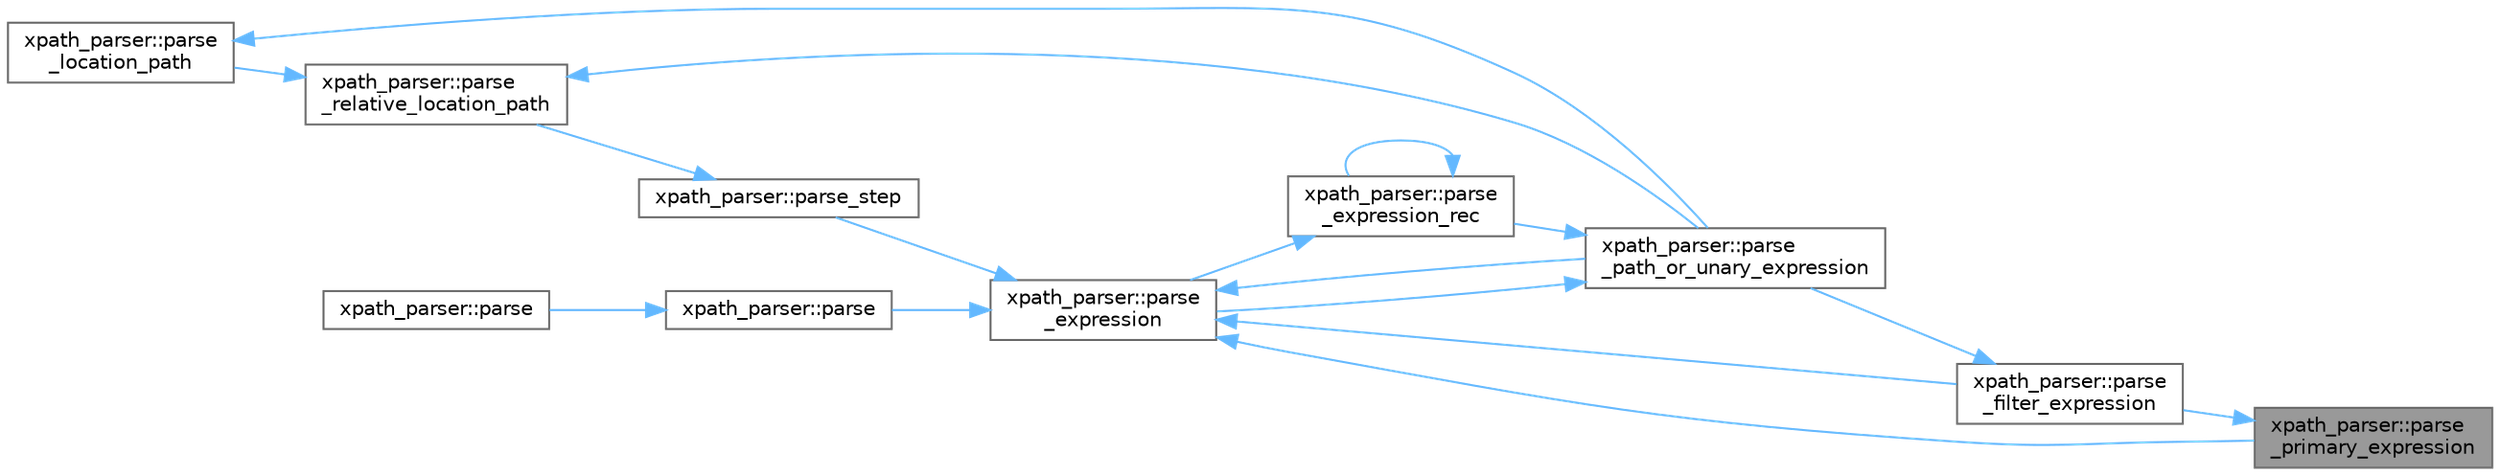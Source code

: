 digraph "xpath_parser::parse_primary_expression"
{
 // INTERACTIVE_SVG=YES
 // LATEX_PDF_SIZE
  bgcolor="transparent";
  edge [fontname=Helvetica,fontsize=10,labelfontname=Helvetica,labelfontsize=10];
  node [fontname=Helvetica,fontsize=10,shape=box,height=0.2,width=0.4];
  rankdir="RL";
  Node1 [id="Node000001",label="xpath_parser::parse\l_primary_expression",height=0.2,width=0.4,color="gray40", fillcolor="grey60", style="filled", fontcolor="black",tooltip=" "];
  Node1 -> Node2 [id="edge1_Node000001_Node000002",dir="back",color="steelblue1",style="solid",tooltip=" "];
  Node2 [id="Node000002",label="xpath_parser::parse\l_filter_expression",height=0.2,width=0.4,color="grey40", fillcolor="white", style="filled",URL="$dc/dea/structxpath__parser.html#a61a425d990a56d5db8cd14405835a5b6",tooltip=" "];
  Node2 -> Node3 [id="edge2_Node000002_Node000003",dir="back",color="steelblue1",style="solid",tooltip=" "];
  Node3 [id="Node000003",label="xpath_parser::parse\l_path_or_unary_expression",height=0.2,width=0.4,color="grey40", fillcolor="white", style="filled",URL="$dc/dea/structxpath__parser.html#ab5275305ebaac95fd68a3186b737aaa7",tooltip=" "];
  Node3 -> Node4 [id="edge3_Node000003_Node000004",dir="back",color="steelblue1",style="solid",tooltip=" "];
  Node4 [id="Node000004",label="xpath_parser::parse\l_expression",height=0.2,width=0.4,color="grey40", fillcolor="white", style="filled",URL="$dc/dea/structxpath__parser.html#a7738e256011ca842dc2a0beba78562ed",tooltip=" "];
  Node4 -> Node5 [id="edge4_Node000004_Node000005",dir="back",color="steelblue1",style="solid",tooltip=" "];
  Node5 [id="Node000005",label="xpath_parser::parse",height=0.2,width=0.4,color="grey40", fillcolor="white", style="filled",URL="$dc/dea/structxpath__parser.html#aa3fe0e7d23131b3943d8248646ecd362",tooltip=" "];
  Node5 -> Node6 [id="edge5_Node000005_Node000006",dir="back",color="steelblue1",style="solid",tooltip=" "];
  Node6 [id="Node000006",label="xpath_parser::parse",height=0.2,width=0.4,color="grey40", fillcolor="white", style="filled",URL="$dc/dea/structxpath__parser.html#aad773be8b591966eb535018fcc2b6a66",tooltip=" "];
  Node4 -> Node2 [id="edge6_Node000004_Node000002",dir="back",color="steelblue1",style="solid",tooltip=" "];
  Node4 -> Node3 [id="edge7_Node000004_Node000003",dir="back",color="steelblue1",style="solid",tooltip=" "];
  Node4 -> Node1 [id="edge8_Node000004_Node000001",dir="back",color="steelblue1",style="solid",tooltip=" "];
  Node4 -> Node7 [id="edge9_Node000004_Node000007",dir="back",color="steelblue1",style="solid",tooltip=" "];
  Node7 [id="Node000007",label="xpath_parser::parse_step",height=0.2,width=0.4,color="grey40", fillcolor="white", style="filled",URL="$dc/dea/structxpath__parser.html#a0b226e2905970c868ab6a80d76da3a95",tooltip=" "];
  Node7 -> Node8 [id="edge10_Node000007_Node000008",dir="back",color="steelblue1",style="solid",tooltip=" "];
  Node8 [id="Node000008",label="xpath_parser::parse\l_relative_location_path",height=0.2,width=0.4,color="grey40", fillcolor="white", style="filled",URL="$dc/dea/structxpath__parser.html#aebea559423376001c89b19216dfc3012",tooltip=" "];
  Node8 -> Node9 [id="edge11_Node000008_Node000009",dir="back",color="steelblue1",style="solid",tooltip=" "];
  Node9 [id="Node000009",label="xpath_parser::parse\l_location_path",height=0.2,width=0.4,color="grey40", fillcolor="white", style="filled",URL="$dc/dea/structxpath__parser.html#af14e396ddb7817998ec221eec6b781ab",tooltip=" "];
  Node9 -> Node3 [id="edge12_Node000009_Node000003",dir="back",color="steelblue1",style="solid",tooltip=" "];
  Node8 -> Node3 [id="edge13_Node000008_Node000003",dir="back",color="steelblue1",style="solid",tooltip=" "];
  Node3 -> Node10 [id="edge14_Node000003_Node000010",dir="back",color="steelblue1",style="solid",tooltip=" "];
  Node10 [id="Node000010",label="xpath_parser::parse\l_expression_rec",height=0.2,width=0.4,color="grey40", fillcolor="white", style="filled",URL="$dc/dea/structxpath__parser.html#adcd54e9b508acfe1f040ee7a54b88f2a",tooltip=" "];
  Node10 -> Node4 [id="edge15_Node000010_Node000004",dir="back",color="steelblue1",style="solid",tooltip=" "];
  Node10 -> Node10 [id="edge16_Node000010_Node000010",dir="back",color="steelblue1",style="solid",tooltip=" "];
}

